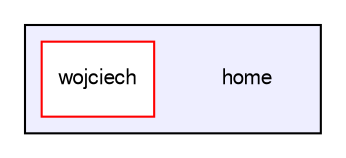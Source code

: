 digraph "/home" {
  compound=true
  node [ fontsize="10", fontname="FreeSans"];
  edge [ labelfontsize="10", labelfontname="FreeSans"];
  subgraph clusterdir_43e0a1f539e00dcfa1a6bc4d4fee4fc2 {
    graph [ bgcolor="#eeeeff", pencolor="black", label="" URL="dir_43e0a1f539e00dcfa1a6bc4d4fee4fc2.html"];
    dir_43e0a1f539e00dcfa1a6bc4d4fee4fc2 [shape=plaintext label="home"];
    dir_2747347d4eec450d4b66382331a0637c [shape=box label="wojciech" color="red" fillcolor="white" style="filled" URL="dir_2747347d4eec450d4b66382331a0637c.html"];
  }
}

